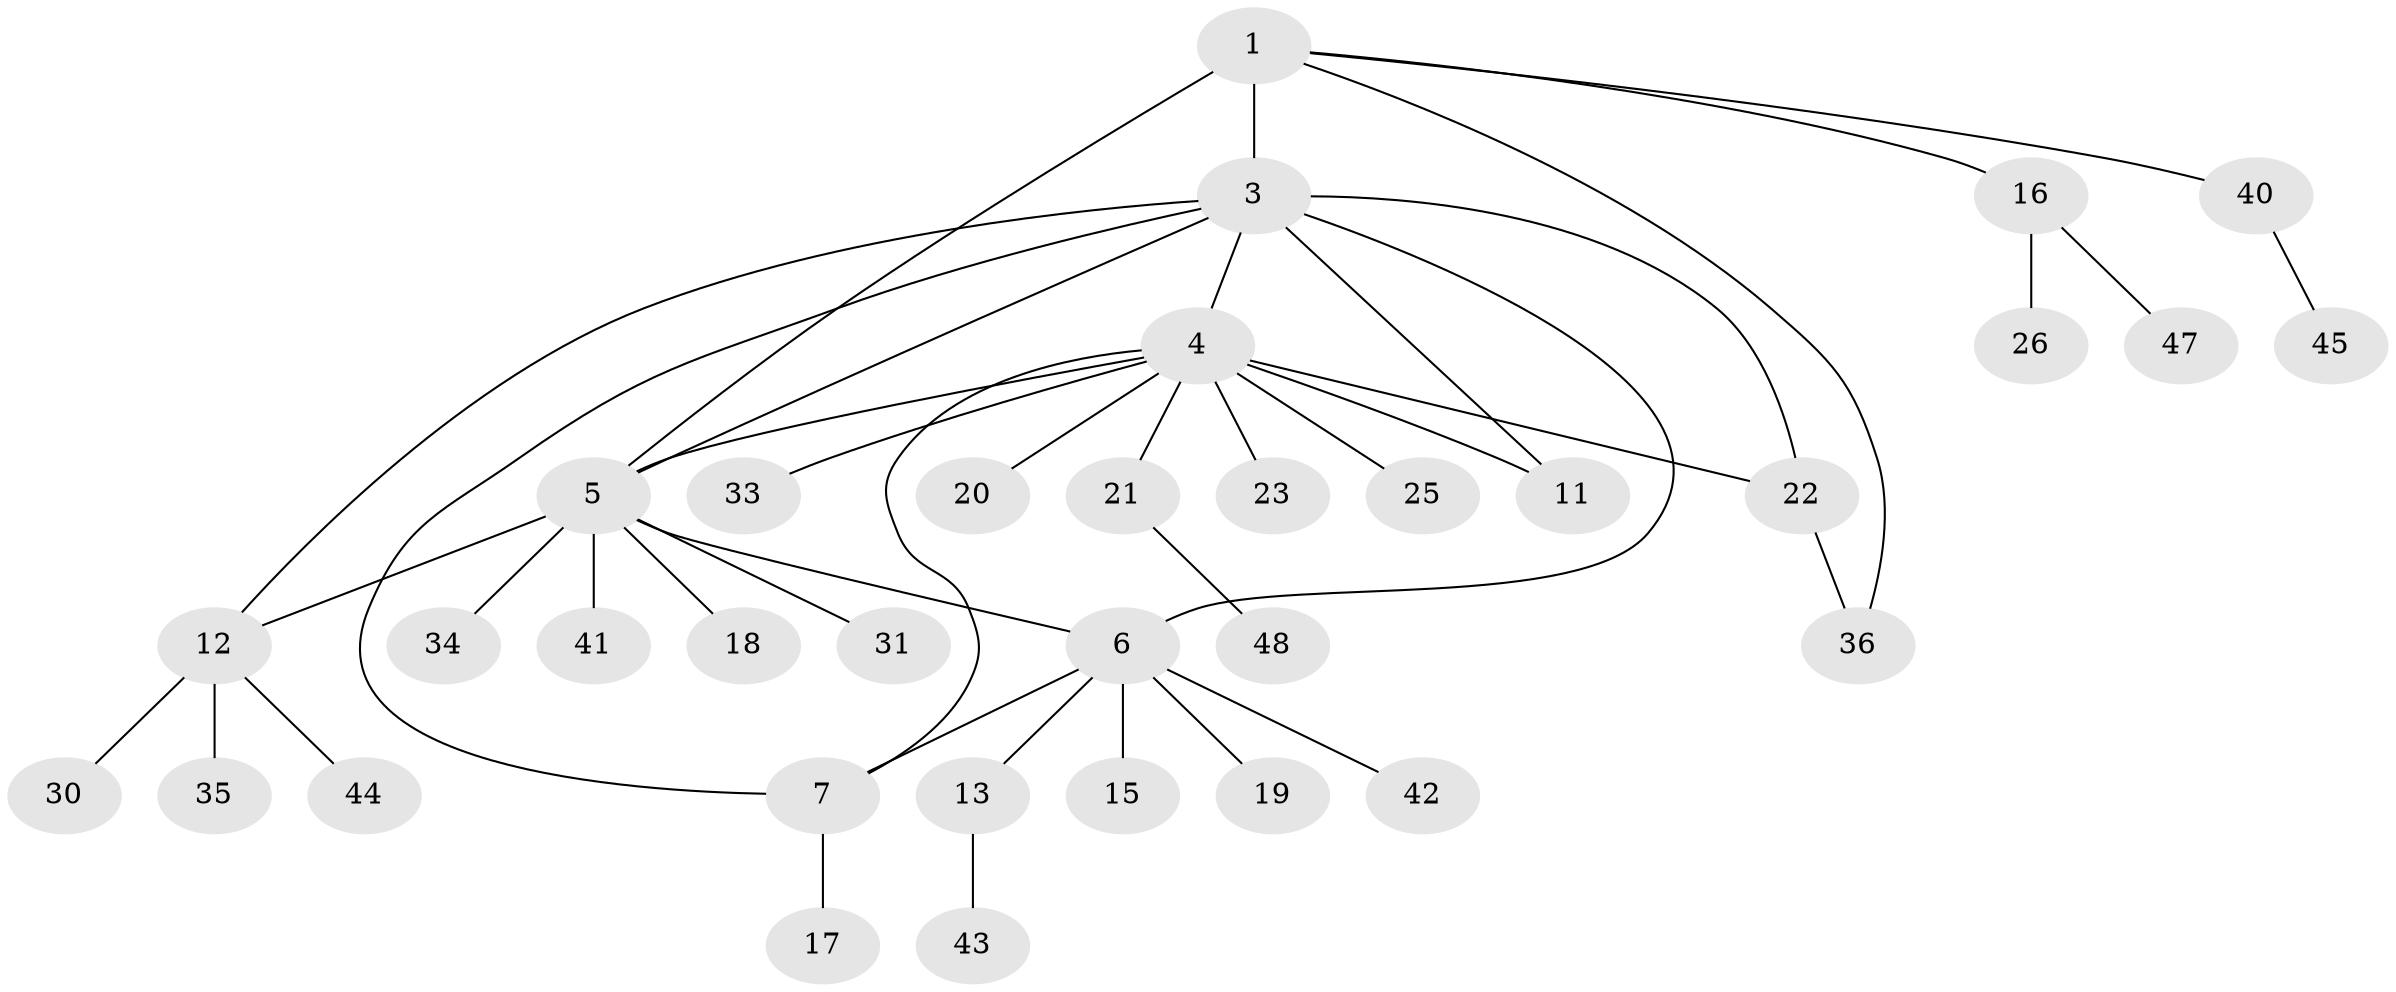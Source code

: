// original degree distribution, {5: 0.12244897959183673, 4: 0.04081632653061224, 7: 0.061224489795918366, 6: 0.02040816326530612, 2: 0.16326530612244897, 3: 0.08163265306122448, 1: 0.5102040816326531}
// Generated by graph-tools (version 1.1) at 2025/11/02/27/25 16:11:33]
// undirected, 34 vertices, 42 edges
graph export_dot {
graph [start="1"]
  node [color=gray90,style=filled];
  1 [super="+2"];
  3 [super="+8"];
  4 [super="+9"];
  5 [super="+10"];
  6 [super="+27"];
  7 [super="+14"];
  11;
  12 [super="+49"];
  13 [super="+32"];
  15;
  16 [super="+39"];
  17 [super="+24"];
  18;
  19 [super="+38"];
  20;
  21 [super="+29"];
  22 [super="+28"];
  23;
  25;
  26;
  30;
  31;
  33;
  34;
  35 [super="+37"];
  36;
  40 [super="+46"];
  41;
  42;
  43;
  44;
  45;
  47;
  48;
  1 -- 16;
  1 -- 40;
  1 -- 5 [weight=2];
  1 -- 3 [weight=2];
  1 -- 36;
  3 -- 4;
  3 -- 5;
  3 -- 6;
  3 -- 7;
  3 -- 11;
  3 -- 12;
  3 -- 22;
  4 -- 11;
  4 -- 21;
  4 -- 23;
  4 -- 33;
  4 -- 5;
  4 -- 20;
  4 -- 7;
  4 -- 22;
  4 -- 25;
  5 -- 6;
  5 -- 18;
  5 -- 34;
  5 -- 31;
  5 -- 41;
  5 -- 12;
  6 -- 7;
  6 -- 13;
  6 -- 15;
  6 -- 19;
  6 -- 42;
  7 -- 17;
  12 -- 30;
  12 -- 35;
  12 -- 44;
  13 -- 43;
  16 -- 26;
  16 -- 47;
  21 -- 48;
  22 -- 36;
  40 -- 45;
}
